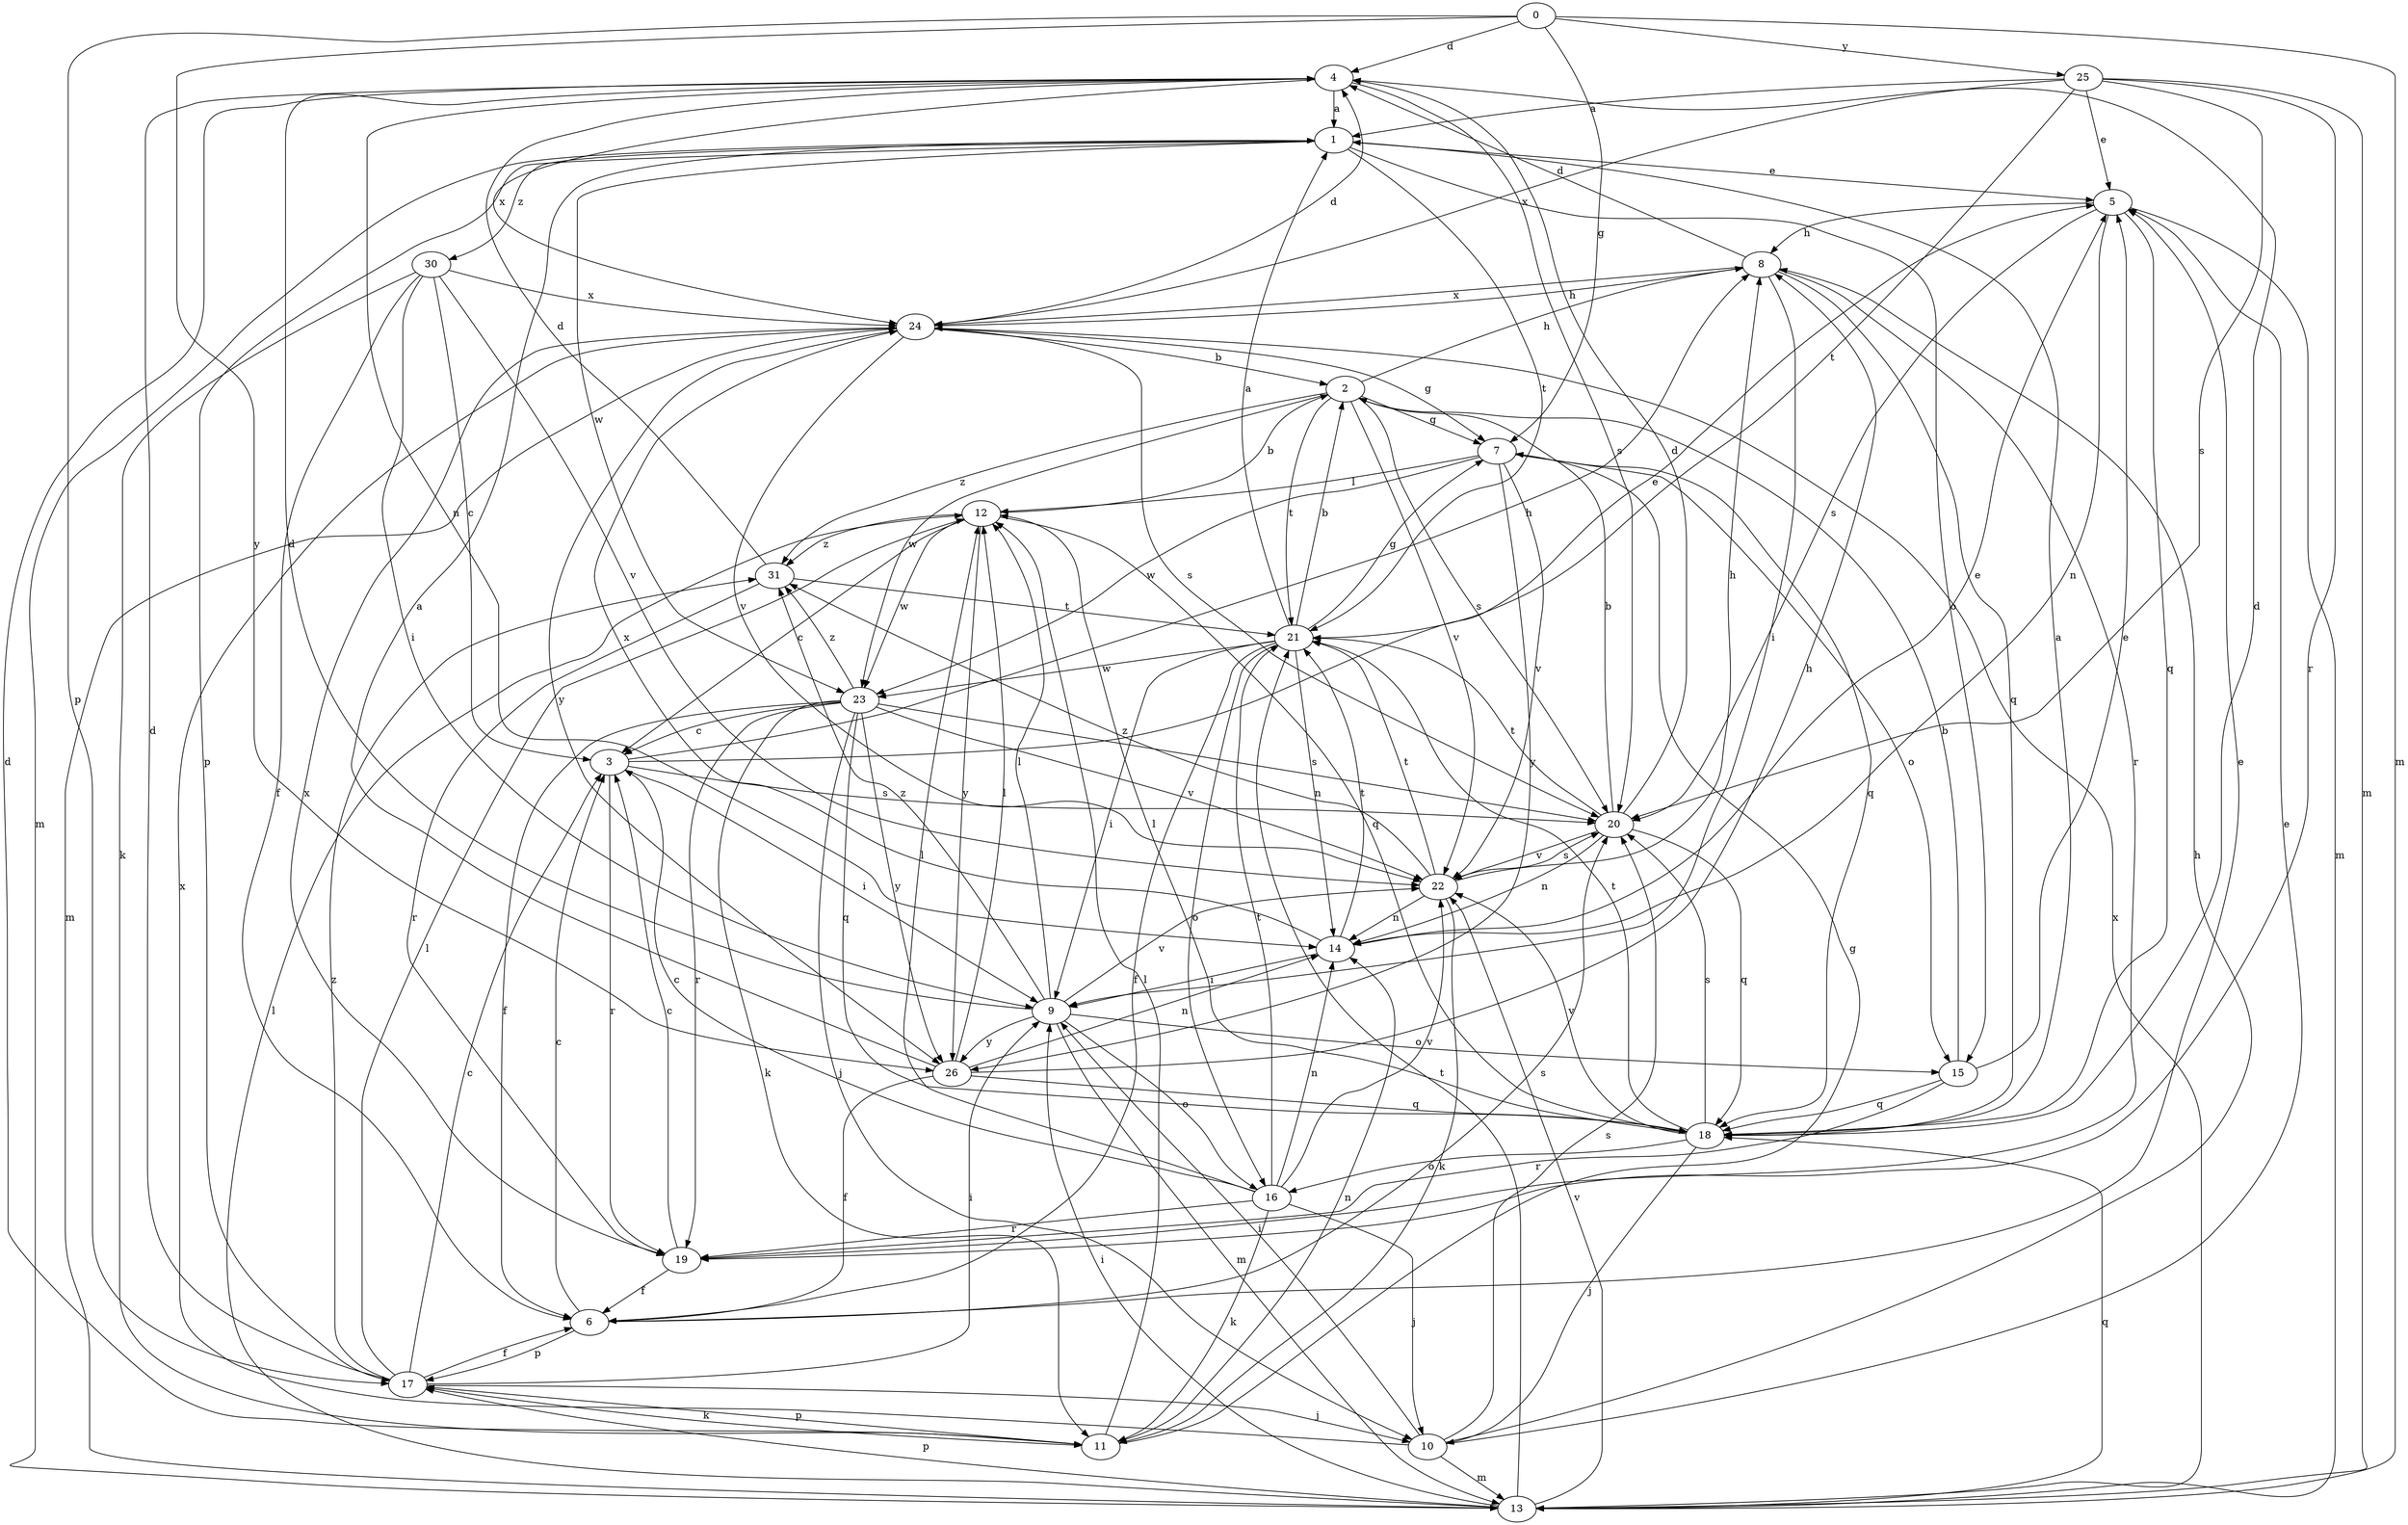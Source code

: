 strict digraph  {
0;
1;
2;
3;
4;
5;
6;
7;
8;
9;
10;
11;
12;
13;
14;
15;
16;
17;
18;
19;
20;
21;
22;
23;
24;
25;
26;
30;
31;
0 -> 4  [label=d];
0 -> 7  [label=g];
0 -> 13  [label=m];
0 -> 17  [label=p];
0 -> 25  [label=y];
0 -> 26  [label=y];
1 -> 5  [label=e];
1 -> 13  [label=m];
1 -> 15  [label=o];
1 -> 17  [label=p];
1 -> 21  [label=t];
1 -> 23  [label=w];
1 -> 30  [label=z];
2 -> 7  [label=g];
2 -> 8  [label=h];
2 -> 20  [label=s];
2 -> 21  [label=t];
2 -> 22  [label=v];
2 -> 23  [label=w];
2 -> 31  [label=z];
3 -> 5  [label=e];
3 -> 8  [label=h];
3 -> 9  [label=i];
3 -> 19  [label=r];
3 -> 20  [label=s];
4 -> 1  [label=a];
4 -> 14  [label=n];
4 -> 20  [label=s];
4 -> 24  [label=x];
5 -> 8  [label=h];
5 -> 13  [label=m];
5 -> 14  [label=n];
5 -> 18  [label=q];
5 -> 20  [label=s];
6 -> 3  [label=c];
6 -> 5  [label=e];
6 -> 17  [label=p];
6 -> 20  [label=s];
7 -> 12  [label=l];
7 -> 15  [label=o];
7 -> 18  [label=q];
7 -> 22  [label=v];
7 -> 23  [label=w];
7 -> 26  [label=y];
8 -> 4  [label=d];
8 -> 9  [label=i];
8 -> 18  [label=q];
8 -> 19  [label=r];
8 -> 24  [label=x];
9 -> 4  [label=d];
9 -> 12  [label=l];
9 -> 13  [label=m];
9 -> 15  [label=o];
9 -> 16  [label=o];
9 -> 22  [label=v];
9 -> 26  [label=y];
9 -> 31  [label=z];
10 -> 5  [label=e];
10 -> 8  [label=h];
10 -> 9  [label=i];
10 -> 13  [label=m];
10 -> 20  [label=s];
10 -> 24  [label=x];
11 -> 4  [label=d];
11 -> 7  [label=g];
11 -> 12  [label=l];
11 -> 14  [label=n];
11 -> 17  [label=p];
12 -> 2  [label=b];
12 -> 3  [label=c];
12 -> 18  [label=q];
12 -> 23  [label=w];
12 -> 26  [label=y];
12 -> 31  [label=z];
13 -> 9  [label=i];
13 -> 12  [label=l];
13 -> 17  [label=p];
13 -> 18  [label=q];
13 -> 21  [label=t];
13 -> 22  [label=v];
13 -> 24  [label=x];
14 -> 5  [label=e];
14 -> 9  [label=i];
14 -> 21  [label=t];
14 -> 24  [label=x];
15 -> 2  [label=b];
15 -> 5  [label=e];
15 -> 18  [label=q];
15 -> 19  [label=r];
16 -> 3  [label=c];
16 -> 10  [label=j];
16 -> 11  [label=k];
16 -> 12  [label=l];
16 -> 14  [label=n];
16 -> 19  [label=r];
16 -> 21  [label=t];
16 -> 22  [label=v];
17 -> 3  [label=c];
17 -> 4  [label=d];
17 -> 6  [label=f];
17 -> 9  [label=i];
17 -> 10  [label=j];
17 -> 11  [label=k];
17 -> 12  [label=l];
17 -> 31  [label=z];
18 -> 1  [label=a];
18 -> 4  [label=d];
18 -> 10  [label=j];
18 -> 12  [label=l];
18 -> 16  [label=o];
18 -> 20  [label=s];
18 -> 21  [label=t];
18 -> 22  [label=v];
19 -> 3  [label=c];
19 -> 6  [label=f];
19 -> 24  [label=x];
20 -> 2  [label=b];
20 -> 4  [label=d];
20 -> 14  [label=n];
20 -> 18  [label=q];
20 -> 21  [label=t];
20 -> 22  [label=v];
21 -> 1  [label=a];
21 -> 2  [label=b];
21 -> 6  [label=f];
21 -> 7  [label=g];
21 -> 9  [label=i];
21 -> 14  [label=n];
21 -> 16  [label=o];
21 -> 23  [label=w];
22 -> 8  [label=h];
22 -> 11  [label=k];
22 -> 14  [label=n];
22 -> 20  [label=s];
22 -> 21  [label=t];
22 -> 31  [label=z];
23 -> 3  [label=c];
23 -> 6  [label=f];
23 -> 10  [label=j];
23 -> 11  [label=k];
23 -> 18  [label=q];
23 -> 19  [label=r];
23 -> 20  [label=s];
23 -> 22  [label=v];
23 -> 26  [label=y];
23 -> 31  [label=z];
24 -> 2  [label=b];
24 -> 4  [label=d];
24 -> 7  [label=g];
24 -> 8  [label=h];
24 -> 13  [label=m];
24 -> 20  [label=s];
24 -> 22  [label=v];
24 -> 26  [label=y];
25 -> 1  [label=a];
25 -> 5  [label=e];
25 -> 13  [label=m];
25 -> 19  [label=r];
25 -> 20  [label=s];
25 -> 21  [label=t];
25 -> 24  [label=x];
26 -> 1  [label=a];
26 -> 6  [label=f];
26 -> 8  [label=h];
26 -> 12  [label=l];
26 -> 14  [label=n];
26 -> 18  [label=q];
30 -> 3  [label=c];
30 -> 6  [label=f];
30 -> 9  [label=i];
30 -> 11  [label=k];
30 -> 22  [label=v];
30 -> 24  [label=x];
31 -> 4  [label=d];
31 -> 19  [label=r];
31 -> 21  [label=t];
}
